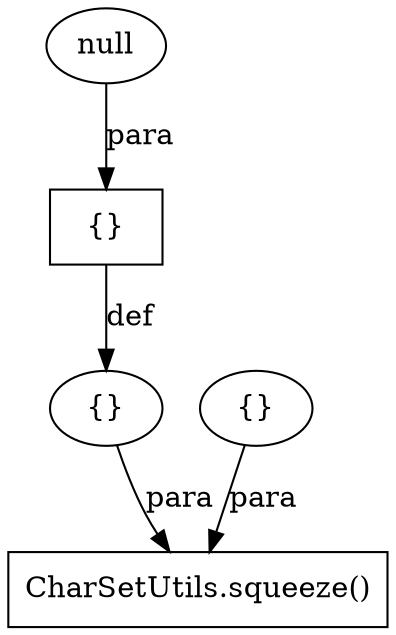digraph "AUG" {

  1 [ label="CharSetUtils.squeeze()" shape="box" ];
  2 [ label="{}" shape="ellipse" ];
  3 [ label="{}" shape="ellipse" ];
  4 [ label="{}" shape="box" ];
  5 [ label="null" shape="ellipse" ];
  2 -> 1 [ label="para" style="solid" ];
  3 -> 1 [ label="para" style="solid" ];
  4 -> 2 [ label="def" style="solid" ];
  5 -> 4 [ label="para" style="solid" ];
}
